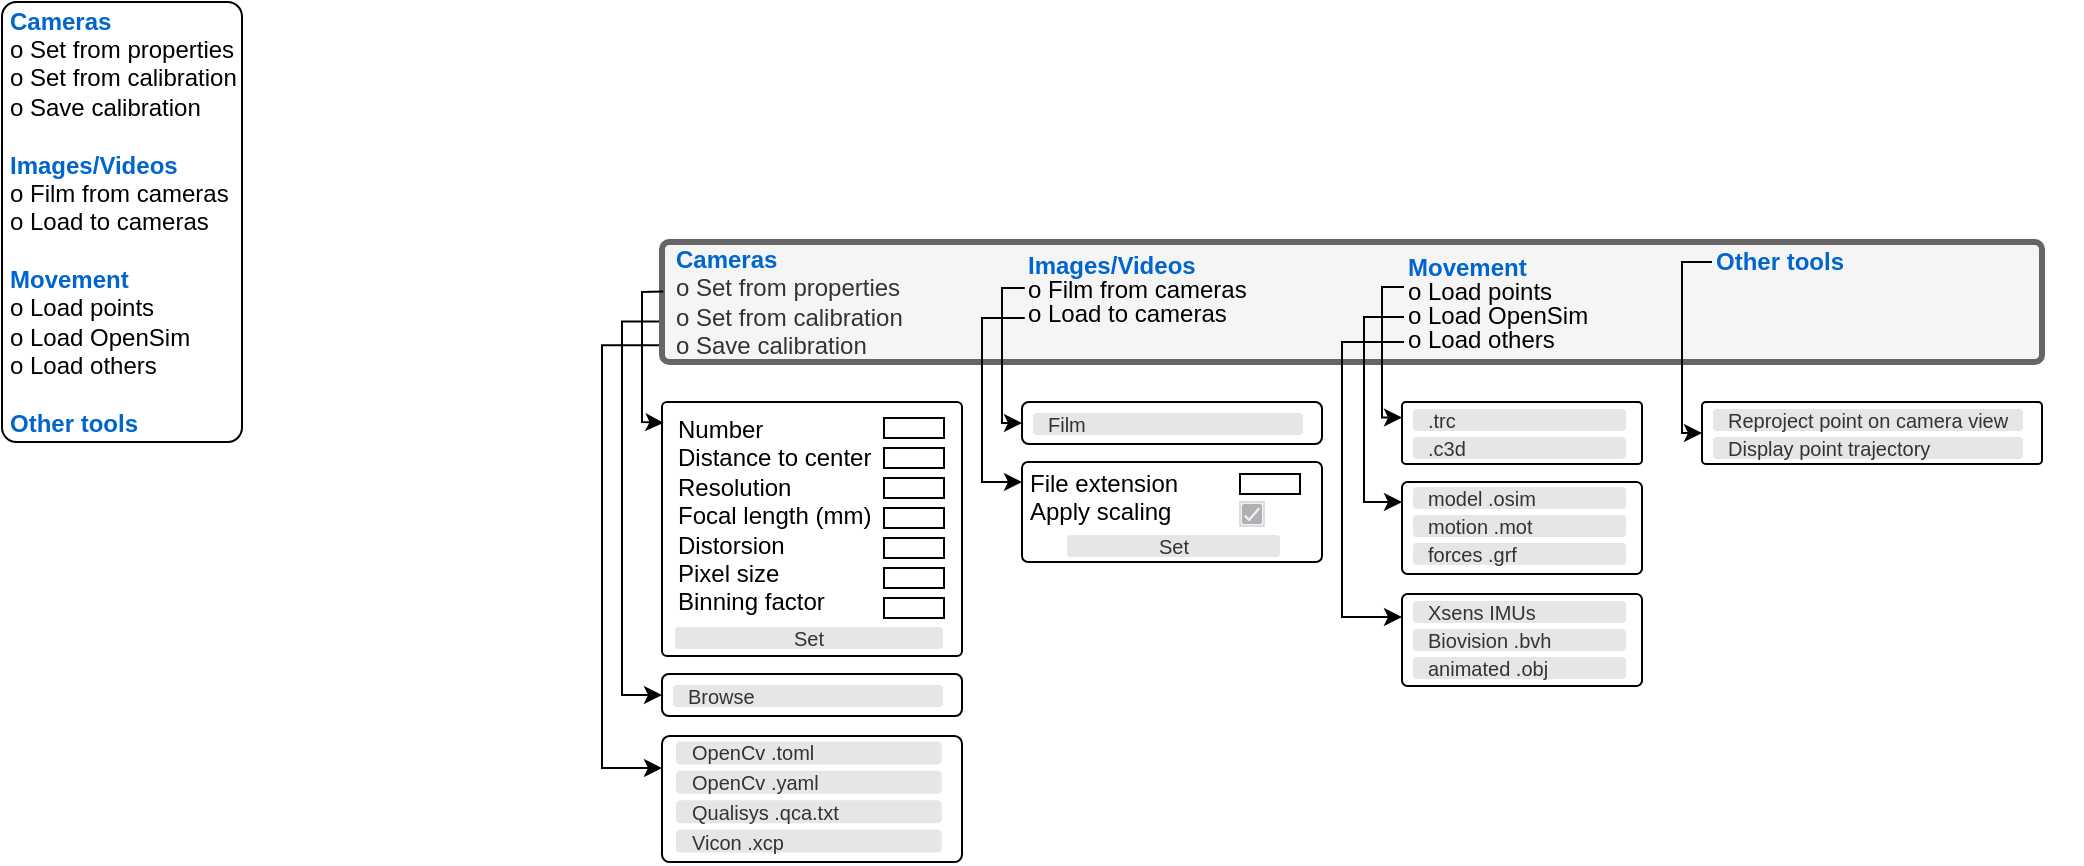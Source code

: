 <mxfile version="20.3.6" type="device"><diagram id="Z6yqm5mwDcMgyGCB3OgJ" name="Page-1"><mxGraphModel dx="2211" dy="729" grid="1" gridSize="10" guides="0" tooltips="1" connect="1" arrows="1" fold="1" page="1" pageScale="1" pageWidth="827" pageHeight="1169" math="0" shadow="0"><root><mxCell id="0"/><mxCell id="1" parent="0"/><mxCell id="aULbcBe4DGPU1dy4WXca-1" value="&lt;b&gt;&lt;font color=&quot;#0066cc&quot;&gt;Cameras&lt;/font&gt;&lt;/b&gt;&lt;br&gt;&lt;span style=&quot;background-color: initial;&quot;&gt;o Set from properties&lt;/span&gt;&lt;br&gt;o Set from calibration&lt;br&gt;o Save calibration&lt;br&gt;&lt;br&gt;&lt;font color=&quot;#0066cc&quot;&gt;&lt;b&gt;Images/Videos&lt;br&gt;&lt;/b&gt;&lt;/font&gt;o Film from cameras&lt;br&gt;o Load to cameras&lt;br&gt;&lt;br&gt;&lt;font color=&quot;#0066cc&quot;&gt;&lt;b&gt;Movement&lt;/b&gt;&lt;/font&gt;&lt;br&gt;o Load points&lt;br&gt;o Load OpenSim&lt;br&gt;o Load others&lt;br&gt;&lt;br&gt;&lt;b&gt;&lt;font color=&quot;#0066cc&quot;&gt;Other tools&lt;/font&gt;&lt;/b&gt;" style="rounded=1;whiteSpace=wrap;html=1;align=left;spacingLeft=2;arcSize=6;points=[[0,0,0,0,0],[0,0.25,0,0,0],[0,0.5,0,0,0],[0,0.75,0,0,0],[0,1,0,0,0],[0.25,0,0,0,0],[0.25,1,0,0,0],[0.5,0,0,0,0],[0.5,1,0,0,0],[0.75,0,0,0,0],[0.75,1,0,0,0],[1,0,0,0,0],[1,0.1,0,0,0],[1,0.17,0,0,0],[1,0.23,0,0,0],[1,1,0,0,0]];" vertex="1" parent="1"><mxGeometry x="-90" y="800" width="120" height="220" as="geometry"/></mxCell><mxCell id="aULbcBe4DGPU1dy4WXca-2" value="Number&lt;br&gt;Distance to center&lt;br&gt;Resolution&lt;br&gt;Focal length (mm)&lt;br&gt;Distorsion&lt;br&gt;Pixel size&lt;br&gt;Binning factor&lt;br&gt;&lt;div style=&quot;&quot;&gt;&lt;br&gt;&lt;/div&gt;" style="rounded=1;whiteSpace=wrap;html=1;align=left;spacingLeft=6;arcSize=2;" vertex="1" parent="1"><mxGeometry x="240" y="1000" width="150" height="127" as="geometry"/></mxCell><mxCell id="aULbcBe4DGPU1dy4WXca-3" value="" style="rounded=0;whiteSpace=wrap;html=1;fontColor=#000000;" vertex="1" parent="1"><mxGeometry x="351" y="1008" width="30" height="10" as="geometry"/></mxCell><mxCell id="aULbcBe4DGPU1dy4WXca-4" value="" style="rounded=0;whiteSpace=wrap;html=1;fontColor=#000000;" vertex="1" parent="1"><mxGeometry x="351" y="1023" width="30" height="10" as="geometry"/></mxCell><mxCell id="aULbcBe4DGPU1dy4WXca-5" value="" style="rounded=0;whiteSpace=wrap;html=1;fontColor=#000000;" vertex="1" parent="1"><mxGeometry x="351" y="1038" width="30" height="10" as="geometry"/></mxCell><mxCell id="aULbcBe4DGPU1dy4WXca-6" value="" style="rounded=0;whiteSpace=wrap;html=1;fontColor=#000000;" vertex="1" parent="1"><mxGeometry x="351" y="1053" width="30" height="10" as="geometry"/></mxCell><mxCell id="aULbcBe4DGPU1dy4WXca-7" value="" style="rounded=0;whiteSpace=wrap;html=1;fontColor=#000000;" vertex="1" parent="1"><mxGeometry x="351" y="1068" width="30" height="10" as="geometry"/></mxCell><mxCell id="aULbcBe4DGPU1dy4WXca-10" value="" style="rounded=0;whiteSpace=wrap;html=1;fontColor=#000000;" vertex="1" parent="1"><mxGeometry x="351" y="1083" width="30" height="10" as="geometry"/></mxCell><mxCell id="aULbcBe4DGPU1dy4WXca-11" value="" style="rounded=0;whiteSpace=wrap;html=1;fontColor=#000000;" vertex="1" parent="1"><mxGeometry x="351" y="1098" width="30" height="10" as="geometry"/></mxCell><mxCell id="aULbcBe4DGPU1dy4WXca-84" value="&lt;span&gt;Set&lt;/span&gt;" style="rounded=1;html=1;shadow=0;dashed=0;whiteSpace=wrap;fontSize=10;fillColor=#E6E6E6;align=center;strokeColor=#E6E6E6;fontColor=#333333;fontStyle=0" vertex="1" parent="1"><mxGeometry x="247" y="1113" width="133" height="10" as="geometry"/></mxCell><mxCell id="aULbcBe4DGPU1dy4WXca-99" value="" style="group" vertex="1" connectable="0" parent="1"><mxGeometry x="240" y="1166" width="150" height="63" as="geometry"/></mxCell><mxCell id="aULbcBe4DGPU1dy4WXca-100" value="" style="group" vertex="1" connectable="0" parent="aULbcBe4DGPU1dy4WXca-99"><mxGeometry width="150" height="63" as="geometry"/></mxCell><mxCell id="aULbcBe4DGPU1dy4WXca-101" value="" style="rounded=1;whiteSpace=wrap;html=1;align=left;spacingLeft=2;arcSize=6;" vertex="1" parent="aULbcBe4DGPU1dy4WXca-100"><mxGeometry y="1.05" width="150" height="63" as="geometry"/></mxCell><mxCell id="aULbcBe4DGPU1dy4WXca-102" value="OpenCv .toml" style="rounded=1;html=1;shadow=0;dashed=0;whiteSpace=wrap;fontSize=10;fillColor=#E6E6E6;align=left;strokeColor=#E6E6E6;fontColor=#333333;spacingLeft=5;" vertex="1" parent="aULbcBe4DGPU1dy4WXca-99"><mxGeometry x="7.5" y="4.2" width="131.875" height="10.5" as="geometry"/></mxCell><mxCell id="aULbcBe4DGPU1dy4WXca-103" value="OpenCv .yaml" style="rounded=1;html=1;shadow=0;dashed=0;whiteSpace=wrap;fontSize=10;fillColor=#E6E6E6;align=left;strokeColor=#E6E6E6;fontColor=#333333;spacingLeft=5;" vertex="1" parent="aULbcBe4DGPU1dy4WXca-99"><mxGeometry x="7.5" y="18.9" width="131.875" height="10.5" as="geometry"/></mxCell><mxCell id="aULbcBe4DGPU1dy4WXca-104" value="Qualisys .qca.txt" style="rounded=1;html=1;shadow=0;dashed=0;whiteSpace=wrap;fontSize=10;fillColor=#E6E6E6;align=left;strokeColor=#E6E6E6;fontColor=#333333;spacingLeft=5;" vertex="1" parent="aULbcBe4DGPU1dy4WXca-99"><mxGeometry x="7.5" y="33.6" width="131.875" height="10.5" as="geometry"/></mxCell><mxCell id="aULbcBe4DGPU1dy4WXca-105" value="Vicon .xcp" style="rounded=1;html=1;shadow=0;dashed=0;whiteSpace=wrap;fontSize=10;fillColor=#E6E6E6;align=left;strokeColor=#E6E6E6;fontColor=#333333;spacingLeft=5;" vertex="1" parent="aULbcBe4DGPU1dy4WXca-99"><mxGeometry x="7.5" y="48.3" width="131.875" height="10.5" as="geometry"/></mxCell><mxCell id="aULbcBe4DGPU1dy4WXca-131" value="" style="group" vertex="1" connectable="0" parent="1"><mxGeometry x="740" y="1010" width="210" height="31" as="geometry"/></mxCell><mxCell id="aULbcBe4DGPU1dy4WXca-132" value="" style="rounded=1;whiteSpace=wrap;html=1;align=left;spacingLeft=2;arcSize=6;" vertex="1" parent="aULbcBe4DGPU1dy4WXca-131"><mxGeometry x="20" y="-10" width="170" height="31" as="geometry"/></mxCell><mxCell id="aULbcBe4DGPU1dy4WXca-133" value="Reproject point on camera view" style="rounded=1;html=1;shadow=0;dashed=0;whiteSpace=wrap;fontSize=10;fillColor=#E6E6E6;align=left;strokeColor=#E6E6E6;fontColor=#333333;spacingLeft=5;" vertex="1" parent="aULbcBe4DGPU1dy4WXca-131"><mxGeometry x="26" y="-6" width="154" height="10" as="geometry"/></mxCell><mxCell id="aULbcBe4DGPU1dy4WXca-134" value="Display point trajectory" style="rounded=1;html=1;shadow=0;dashed=0;whiteSpace=wrap;fontSize=10;fillColor=#E6E6E6;align=left;strokeColor=#E6E6E6;fontColor=#333333;spacingLeft=5;" vertex="1" parent="aULbcBe4DGPU1dy4WXca-131"><mxGeometry x="26" y="8" width="154" height="10" as="geometry"/></mxCell><mxCell id="aULbcBe4DGPU1dy4WXca-142" value="" style="group" vertex="1" connectable="0" parent="1"><mxGeometry x="240" y="1136" width="150" height="21" as="geometry"/></mxCell><mxCell id="aULbcBe4DGPU1dy4WXca-32" value="" style="group" vertex="1" connectable="0" parent="aULbcBe4DGPU1dy4WXca-142"><mxGeometry width="150" height="21" as="geometry"/></mxCell><mxCell id="aULbcBe4DGPU1dy4WXca-15" value="" style="rounded=1;whiteSpace=wrap;html=1;align=left;spacingLeft=2;arcSize=16;" vertex="1" parent="aULbcBe4DGPU1dy4WXca-32"><mxGeometry width="150" height="21" as="geometry"/></mxCell><mxCell id="aULbcBe4DGPU1dy4WXca-89" value="Browse" style="rounded=1;html=1;shadow=0;dashed=0;whiteSpace=wrap;fontSize=10;fillColor=#E6E6E6;align=left;strokeColor=#E6E6E6;fontColor=#333333;spacingLeft=5;" vertex="1" parent="aULbcBe4DGPU1dy4WXca-142"><mxGeometry x="6" y="6" width="134" height="10" as="geometry"/></mxCell><mxCell id="aULbcBe4DGPU1dy4WXca-143" value="" style="group" vertex="1" connectable="0" parent="1"><mxGeometry x="420" y="1030" width="150" height="50" as="geometry"/></mxCell><mxCell id="aULbcBe4DGPU1dy4WXca-41" value="File extension&lt;br&gt;Apply scaling&lt;br&gt;&amp;nbsp;" style="rounded=1;whiteSpace=wrap;html=1;align=left;spacingLeft=2;arcSize=6;" vertex="1" parent="aULbcBe4DGPU1dy4WXca-143"><mxGeometry width="150" height="50" as="geometry"/></mxCell><mxCell id="aULbcBe4DGPU1dy4WXca-51" value="" style="rounded=1;fillColor=#F0F2F5;strokeColor=#D8DCE3;align=left;verticalAlign=middle;fontStyle=0;fontSize=12;labelPosition=right;verticalLabelPosition=middle;spacingLeft=10;html=1;shadow=0;dashed=0;fontColor=#000000;arcSize=0;" vertex="1" parent="aULbcBe4DGPU1dy4WXca-143"><mxGeometry x="109" y="20" width="12" height="12" as="geometry"/></mxCell><mxCell id="aULbcBe4DGPU1dy4WXca-49" value="" style="rounded=0;whiteSpace=wrap;html=1;fontColor=#000000;" vertex="1" parent="aULbcBe4DGPU1dy4WXca-143"><mxGeometry x="109" y="6" width="30" height="10" as="geometry"/></mxCell><mxCell id="aULbcBe4DGPU1dy4WXca-50" value="" style="dashed=0;labelPosition=right;align=left;shape=mxgraph.gmdl.checkbox;strokeColor=none;fillColor=#B0B0B0;strokeWidth=2;aspect=fixed;sketch=0;fontColor=#000000;" vertex="1" parent="aULbcBe4DGPU1dy4WXca-143"><mxGeometry x="110" y="21" width="10" height="10" as="geometry"/></mxCell><mxCell id="aULbcBe4DGPU1dy4WXca-106" value="&lt;span&gt;Set&lt;/span&gt;" style="rounded=1;html=1;shadow=0;dashed=0;whiteSpace=wrap;fontSize=10;fillColor=#E6E6E6;align=center;strokeColor=#E6E6E6;fontColor=#333333;fontStyle=0" vertex="1" parent="aULbcBe4DGPU1dy4WXca-143"><mxGeometry x="23" y="37" width="105.5" height="10" as="geometry"/></mxCell><mxCell id="aULbcBe4DGPU1dy4WXca-147" style="edgeStyle=orthogonalEdgeStyle;rounded=0;orthogonalLoop=1;jettySize=auto;html=1;exitX=0;exitY=0.662;exitDx=0;exitDy=0;exitPerimeter=0;fontSize=10;fontColor=#000000;entryX=0;entryY=0.5;entryDx=0;entryDy=0;" edge="1" parent="1" source="aULbcBe4DGPU1dy4WXca-135" target="aULbcBe4DGPU1dy4WXca-15"><mxGeometry relative="1" as="geometry"><mxPoint x="220" y="1160.582" as="targetPoint"/><Array as="points"><mxPoint x="220" y="960"/><mxPoint x="220" y="1147"/></Array></mxGeometry></mxCell><mxCell id="aULbcBe4DGPU1dy4WXca-149" style="edgeStyle=orthogonalEdgeStyle;rounded=0;orthogonalLoop=1;jettySize=auto;html=1;exitX=0;exitY=0.86;exitDx=0;exitDy=0;exitPerimeter=0;fontSize=10;fontColor=#000000;entryX=0;entryY=0.25;entryDx=0;entryDy=0;" edge="1" parent="1" source="aULbcBe4DGPU1dy4WXca-135" target="aULbcBe4DGPU1dy4WXca-101"><mxGeometry relative="1" as="geometry"><mxPoint x="210" y="1200" as="targetPoint"/><Array as="points"><mxPoint x="210" y="972"/><mxPoint x="210" y="1183"/><mxPoint x="240" y="1183"/></Array></mxGeometry></mxCell><mxCell id="aULbcBe4DGPU1dy4WXca-135" value="&lt;b&gt;&lt;font color=&quot;#0066cc&quot;&gt;Cameras&lt;/font&gt;&lt;/b&gt;&lt;br&gt;&lt;span style=&quot;background-color: initial;&quot;&gt;o Set from properties&lt;/span&gt;&lt;br&gt;o Set from calibration&lt;br&gt;o Save calibration" style="rounded=1;whiteSpace=wrap;html=1;align=left;spacingLeft=5;arcSize=6;points=[[0,0,0,0,0],[0,0.25,0,0,0],[0,0.3,0,0,0],[0,0.5,0,0,0],[0,0.54,0,0,0],[0,0.75,0,0,0],[0,0.86,0,0,0],[0,1,0,0,0],[0.25,0,0,0,0],[0.25,1,0,0,0],[0.5,0,0,0,0],[0.5,1,0,0,0],[0.75,0,0,0,0],[0.75,1,0,0,0],[1,0,0,0,0],[1,0.1,0,0,0],[1,0.17,0,0,0],[1,0.23,0,0,0],[1,1,0,0,0]];labelBorderColor=none;fillColor=#f5f5f5;gradientDirection=radial;fillStyle=auto;shadow=0;glass=0;sketch=0;fontColor=#333333;strokeColor=#666666;strokeWidth=3;" vertex="1" parent="1"><mxGeometry x="240" y="920" width="690" height="60" as="geometry"/></mxCell><mxCell id="aULbcBe4DGPU1dy4WXca-155" style="edgeStyle=orthogonalEdgeStyle;rounded=0;orthogonalLoop=1;jettySize=auto;html=1;exitX=0;exitY=0.5;exitDx=0;exitDy=0;fontSize=10;fontColor=#000000;entryX=0;entryY=0.5;entryDx=0;entryDy=0;" edge="1" parent="1" source="aULbcBe4DGPU1dy4WXca-136" target="aULbcBe4DGPU1dy4WXca-153"><mxGeometry relative="1" as="geometry"><mxPoint x="410.0" y="1010" as="targetPoint"/><Array as="points"><mxPoint x="410" y="943"/><mxPoint x="410" y="1010"/></Array></mxGeometry></mxCell><mxCell id="aULbcBe4DGPU1dy4WXca-156" style="edgeStyle=orthogonalEdgeStyle;rounded=0;orthogonalLoop=1;jettySize=auto;html=1;exitX=0;exitY=1;exitDx=0;exitDy=0;fontSize=10;fontColor=#000000;" edge="1" parent="1" source="aULbcBe4DGPU1dy4WXca-136"><mxGeometry relative="1" as="geometry"><mxPoint x="420" y="1040" as="targetPoint"/><Array as="points"><mxPoint x="400" y="958"/></Array></mxGeometry></mxCell><mxCell id="aULbcBe4DGPU1dy4WXca-136" value="&lt;p style=&quot;line-height: 1;&quot;&gt;&lt;font style=&quot;font-size: 12px;&quot; color=&quot;#0066cc&quot;&gt;&lt;b&gt;Images/Videos&lt;br&gt;&lt;/b&gt;&lt;/font&gt;&lt;span style=&quot;font-size: 12px;&quot;&gt;o Film from cameras&lt;/span&gt;&lt;br style=&quot;font-size: 12px;&quot;&gt;&lt;span style=&quot;font-size: 12px;&quot;&gt;o Load to cameras&lt;/span&gt;&lt;/p&gt;" style="text;html=1;strokeColor=none;fillColor=none;align=left;verticalAlign=middle;whiteSpace=wrap;rounded=0;fontSize=10;fontColor=#000000;" vertex="1" parent="1"><mxGeometry x="421.386" y="928" width="166.491" height="30" as="geometry"/></mxCell><mxCell id="aULbcBe4DGPU1dy4WXca-157" style="edgeStyle=orthogonalEdgeStyle;rounded=0;orthogonalLoop=1;jettySize=auto;html=1;exitX=0;exitY=0.25;exitDx=0;exitDy=0;entryX=0;entryY=0.25;entryDx=0;entryDy=0;fontSize=10;fontColor=#000000;" edge="1" parent="1" source="aULbcBe4DGPU1dy4WXca-139" target="aULbcBe4DGPU1dy4WXca-110"><mxGeometry relative="1" as="geometry"><Array as="points"><mxPoint x="600" y="942"/><mxPoint x="600" y="1008"/></Array></mxGeometry></mxCell><mxCell id="aULbcBe4DGPU1dy4WXca-158" style="edgeStyle=orthogonalEdgeStyle;rounded=0;orthogonalLoop=1;jettySize=auto;html=1;exitX=0;exitY=0.75;exitDx=0;exitDy=0;fontSize=10;fontColor=#000000;" edge="1" parent="1" source="aULbcBe4DGPU1dy4WXca-139"><mxGeometry relative="1" as="geometry"><mxPoint x="610" y="1050" as="targetPoint"/><Array as="points"><mxPoint x="591" y="958"/><mxPoint x="591" y="1050"/><mxPoint x="610" y="1050"/></Array></mxGeometry></mxCell><mxCell id="aULbcBe4DGPU1dy4WXca-159" style="edgeStyle=orthogonalEdgeStyle;rounded=0;orthogonalLoop=1;jettySize=auto;html=1;entryX=0;entryY=0.25;entryDx=0;entryDy=0;fontSize=10;fontColor=#000000;" edge="1" parent="1" target="aULbcBe4DGPU1dy4WXca-125"><mxGeometry relative="1" as="geometry"><mxPoint x="611" y="970" as="sourcePoint"/><Array as="points"><mxPoint x="611" y="970"/><mxPoint x="580" y="970"/><mxPoint x="580" y="1108"/></Array></mxGeometry></mxCell><mxCell id="aULbcBe4DGPU1dy4WXca-139" value="&lt;p style=&quot;line-height: 1;&quot;&gt;&lt;font style=&quot;font-size: 12px;&quot; color=&quot;#0066cc&quot;&gt;&lt;b&gt;Movement&lt;/b&gt;&lt;/font&gt;&lt;br style=&quot;font-size: 12px;&quot;&gt;&lt;span style=&quot;font-size: 12px;&quot;&gt;o Load points&lt;/span&gt;&lt;br style=&quot;font-size: 12px;&quot;&gt;&lt;span style=&quot;font-size: 12px;&quot;&gt;o Load OpenSim&lt;/span&gt;&lt;br style=&quot;font-size: 12px;&quot;&gt;&lt;span style=&quot;font-size: 12px;&quot;&gt;o Load others&lt;/span&gt;&lt;/p&gt;" style="text;html=1;strokeColor=none;fillColor=none;align=left;verticalAlign=middle;whiteSpace=wrap;rounded=0;fontSize=10;fontColor=#000000;points=[[0,0,0,0,0],[0,0.27,0,0,0],[0,0.5,0,0,0],[0,0.77,0,0,0],[0,1,0,0,9],[0.25,0,0,0,0],[0.25,1,0,0,0],[0.5,0,0,0,0],[0.5,1,0,0,0],[0.75,0,0,0,0],[0.75,1,0,0,0],[1,0,0,0,0],[1,0.27,0,0,0],[1,0.5,0,0,0],[1,0.77,0,0,0],[1,1,0,0,0]];" vertex="1" parent="1"><mxGeometry x="611.004" y="935" width="204.912" height="30" as="geometry"/></mxCell><mxCell id="aULbcBe4DGPU1dy4WXca-160" style="edgeStyle=orthogonalEdgeStyle;rounded=0;orthogonalLoop=1;jettySize=auto;html=1;exitX=0;exitY=0.5;exitDx=0;exitDy=0;entryX=0;entryY=0.5;entryDx=0;entryDy=0;fontSize=10;fontColor=#000000;" edge="1" parent="1" source="aULbcBe4DGPU1dy4WXca-140" target="aULbcBe4DGPU1dy4WXca-132"><mxGeometry relative="1" as="geometry"><Array as="points"><mxPoint x="750" y="930"/><mxPoint x="750" y="1016"/></Array></mxGeometry></mxCell><mxCell id="aULbcBe4DGPU1dy4WXca-140" value="&lt;b style=&quot;font-size: 12px;&quot;&gt;&lt;font color=&quot;#0066cc&quot;&gt;Other tools&lt;/font&gt;&lt;/b&gt;" style="text;html=1;strokeColor=none;fillColor=none;align=left;verticalAlign=middle;whiteSpace=wrap;rounded=0;fontSize=10;fontColor=#000000;" vertex="1" parent="1"><mxGeometry x="764.998" y="920" width="179.298" height="20" as="geometry"/></mxCell><mxCell id="aULbcBe4DGPU1dy4WXca-145" value="" style="group" vertex="1" connectable="0" parent="1"><mxGeometry x="610" y="1000" width="120" height="152" as="geometry"/></mxCell><mxCell id="aULbcBe4DGPU1dy4WXca-125" value="" style="rounded=1;whiteSpace=wrap;html=1;align=left;spacingLeft=2;arcSize=6;" vertex="1" parent="aULbcBe4DGPU1dy4WXca-145"><mxGeometry y="96" width="120" height="46" as="geometry"/></mxCell><mxCell id="aULbcBe4DGPU1dy4WXca-126" value="Xsens IMUs" style="rounded=1;html=1;shadow=0;dashed=0;whiteSpace=wrap;fontSize=10;fillColor=#E6E6E6;align=left;strokeColor=#E6E6E6;fontColor=#333333;spacingLeft=5;" vertex="1" parent="aULbcBe4DGPU1dy4WXca-145"><mxGeometry x="6" y="100" width="105.5" height="10" as="geometry"/></mxCell><mxCell id="aULbcBe4DGPU1dy4WXca-127" value="Biovision .bvh" style="rounded=1;html=1;shadow=0;dashed=0;whiteSpace=wrap;fontSize=10;fillColor=#E6E6E6;align=left;strokeColor=#E6E6E6;fontColor=#333333;spacingLeft=5;" vertex="1" parent="aULbcBe4DGPU1dy4WXca-145"><mxGeometry x="6" y="114" width="105.5" height="10" as="geometry"/></mxCell><mxCell id="aULbcBe4DGPU1dy4WXca-128" value="animated .obj" style="rounded=1;html=1;shadow=0;dashed=0;whiteSpace=wrap;fontSize=10;fillColor=#E6E6E6;align=left;strokeColor=#E6E6E6;fontColor=#333333;spacingLeft=5;" vertex="1" parent="aULbcBe4DGPU1dy4WXca-145"><mxGeometry x="6" y="128" width="105.5" height="10" as="geometry"/></mxCell><mxCell id="aULbcBe4DGPU1dy4WXca-129" value="" style="group" vertex="1" connectable="0" parent="aULbcBe4DGPU1dy4WXca-145"><mxGeometry width="120" height="31" as="geometry"/></mxCell><mxCell id="aULbcBe4DGPU1dy4WXca-109" value="" style="group" vertex="1" connectable="0" parent="aULbcBe4DGPU1dy4WXca-129"><mxGeometry width="120" height="31" as="geometry"/></mxCell><mxCell id="aULbcBe4DGPU1dy4WXca-110" value="" style="rounded=1;whiteSpace=wrap;html=1;align=left;spacingLeft=2;arcSize=6;" vertex="1" parent="aULbcBe4DGPU1dy4WXca-109"><mxGeometry width="120" height="31" as="geometry"/></mxCell><mxCell id="aULbcBe4DGPU1dy4WXca-111" value=".trc" style="rounded=1;html=1;shadow=0;dashed=0;whiteSpace=wrap;fontSize=10;fillColor=#E6E6E6;align=left;strokeColor=#E6E6E6;fontColor=#333333;spacingLeft=5;" vertex="1" parent="aULbcBe4DGPU1dy4WXca-129"><mxGeometry x="6" y="4" width="105.5" height="10" as="geometry"/></mxCell><mxCell id="aULbcBe4DGPU1dy4WXca-112" value=".c3d" style="rounded=1;html=1;shadow=0;dashed=0;whiteSpace=wrap;fontSize=10;fillColor=#E6E6E6;align=left;strokeColor=#E6E6E6;fontColor=#333333;spacingLeft=5;" vertex="1" parent="aULbcBe4DGPU1dy4WXca-129"><mxGeometry x="6" y="18" width="105.5" height="10" as="geometry"/></mxCell><mxCell id="aULbcBe4DGPU1dy4WXca-144" value="" style="group" vertex="1" connectable="0" parent="aULbcBe4DGPU1dy4WXca-145"><mxGeometry y="40" width="120" height="46" as="geometry"/></mxCell><mxCell id="aULbcBe4DGPU1dy4WXca-117" value="" style="rounded=1;whiteSpace=wrap;html=1;align=left;spacingLeft=2;arcSize=6;" vertex="1" parent="aULbcBe4DGPU1dy4WXca-144"><mxGeometry width="120" height="46" as="geometry"/></mxCell><mxCell id="aULbcBe4DGPU1dy4WXca-118" value="model .osim" style="rounded=1;html=1;shadow=0;dashed=0;whiteSpace=wrap;fontSize=10;fillColor=#E6E6E6;align=left;strokeColor=#E6E6E6;fontColor=#333333;spacingLeft=5;" vertex="1" parent="aULbcBe4DGPU1dy4WXca-144"><mxGeometry x="6" y="3" width="105.5" height="10" as="geometry"/></mxCell><mxCell id="aULbcBe4DGPU1dy4WXca-119" value="motion .mot" style="rounded=1;html=1;shadow=0;dashed=0;whiteSpace=wrap;fontSize=10;fillColor=#E6E6E6;align=left;strokeColor=#E6E6E6;fontColor=#333333;spacingLeft=5;" vertex="1" parent="aULbcBe4DGPU1dy4WXca-144"><mxGeometry x="6" y="17" width="105.5" height="10" as="geometry"/></mxCell><mxCell id="aULbcBe4DGPU1dy4WXca-120" value="forces .grf" style="rounded=1;html=1;shadow=0;dashed=0;whiteSpace=wrap;fontSize=10;fillColor=#E6E6E6;align=left;strokeColor=#E6E6E6;fontColor=#333333;spacingLeft=5;" vertex="1" parent="aULbcBe4DGPU1dy4WXca-144"><mxGeometry x="6" y="31" width="105.5" height="10" as="geometry"/></mxCell><mxCell id="aULbcBe4DGPU1dy4WXca-146" value="" style="endArrow=classic;html=1;rounded=0;fontSize=10;fontColor=#000000;exitX=0.001;exitY=0.412;exitDx=0;exitDy=0;exitPerimeter=0;entryX=0.005;entryY=0.082;entryDx=0;entryDy=0;entryPerimeter=0;" edge="1" parent="1" source="aULbcBe4DGPU1dy4WXca-135" target="aULbcBe4DGPU1dy4WXca-2"><mxGeometry width="50" height="50" relative="1" as="geometry"><mxPoint x="600" y="1120" as="sourcePoint"/><mxPoint x="240" y="1020" as="targetPoint"/><Array as="points"><mxPoint x="230" y="945"/><mxPoint x="230" y="1010"/></Array></mxGeometry></mxCell><mxCell id="aULbcBe4DGPU1dy4WXca-151" value="" style="group" vertex="1" connectable="0" parent="1"><mxGeometry x="420" y="1000" width="150" height="21" as="geometry"/></mxCell><mxCell id="aULbcBe4DGPU1dy4WXca-152" value="" style="group" vertex="1" connectable="0" parent="aULbcBe4DGPU1dy4WXca-151"><mxGeometry width="150" height="21" as="geometry"/></mxCell><mxCell id="aULbcBe4DGPU1dy4WXca-153" value="" style="rounded=1;whiteSpace=wrap;html=1;align=left;spacingLeft=2;arcSize=16;" vertex="1" parent="aULbcBe4DGPU1dy4WXca-152"><mxGeometry width="150" height="21" as="geometry"/></mxCell><mxCell id="aULbcBe4DGPU1dy4WXca-154" value="Film" style="rounded=1;html=1;shadow=0;dashed=0;whiteSpace=wrap;fontSize=10;fillColor=#E6E6E6;align=left;strokeColor=#E6E6E6;fontColor=#333333;spacingLeft=5;" vertex="1" parent="aULbcBe4DGPU1dy4WXca-151"><mxGeometry x="6" y="6" width="134" height="10" as="geometry"/></mxCell></root></mxGraphModel></diagram></mxfile>